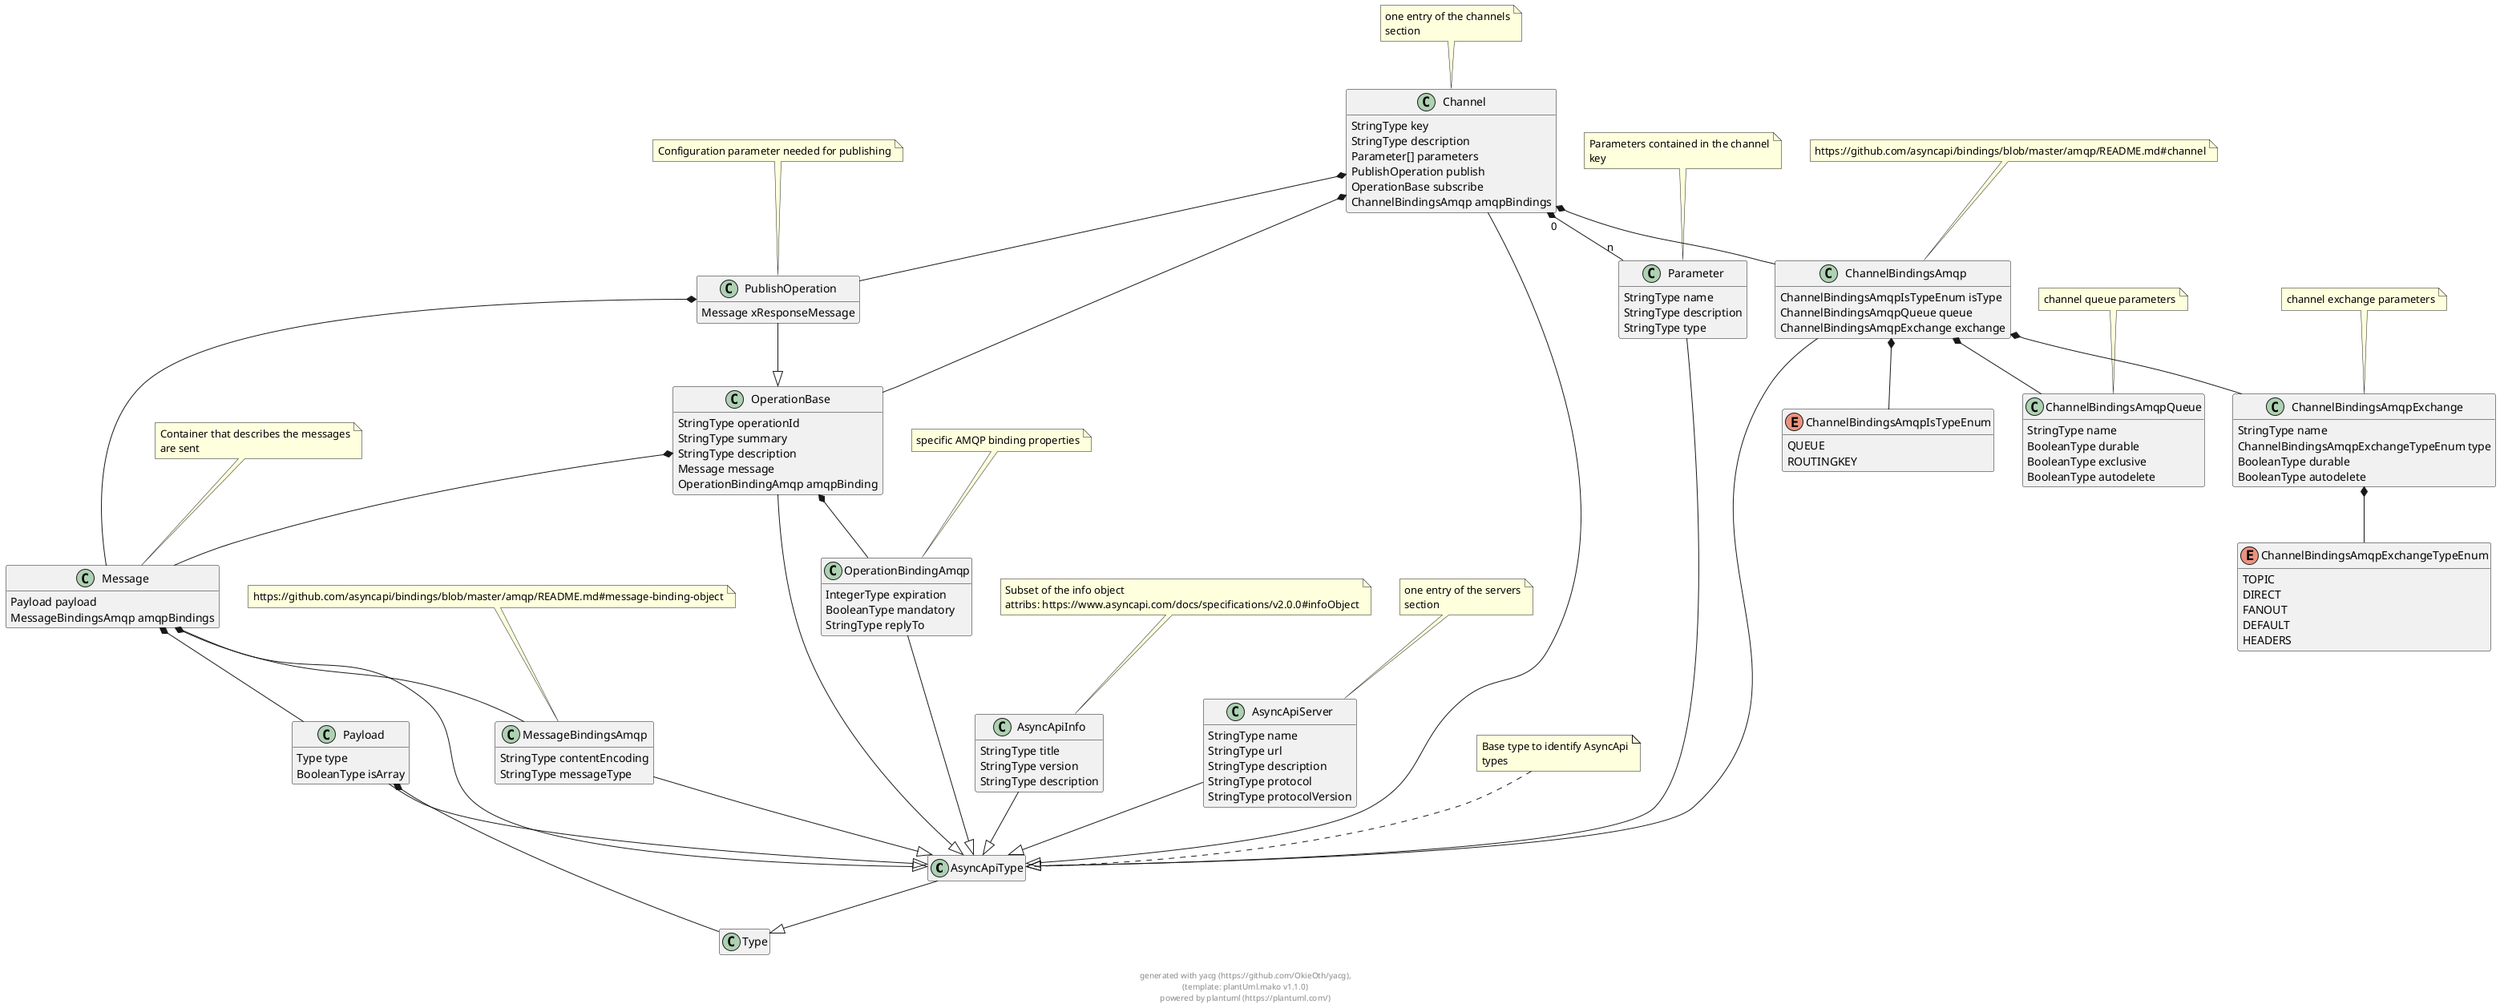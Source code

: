 
@startuml
hide empty methods
hide empty fields

class AsyncApiType {
}

note top: Base type to identify AsyncApi\ntypes

AsyncApiType --|> Type
class OperationBase {
        StringType operationId
        StringType summary
        StringType description
        Message message
        OperationBindingAmqp amqpBinding
}


OperationBase --|> AsyncApiType
class Message {
        Payload payload
        MessageBindingsAmqp amqpBindings
}

note top: Container that describes the messages\nare sent

Message --|> AsyncApiType
class OperationBindingAmqp {
        IntegerType expiration
        BooleanType mandatory
        StringType replyTo
}

note top: specific AMQP binding properties

OperationBindingAmqp --|> AsyncApiType
class AsyncApiInfo {
        StringType title
        StringType version
        StringType description
}

note top: Subset of the info object\nattribs: https://www.asyncapi.com/docs/specifications/v2.0.0#infoObject

AsyncApiInfo --|> AsyncApiType
class AsyncApiServer {
        StringType name
        StringType url
        StringType description
        StringType protocol
        StringType protocolVersion
}

note top: one entry of the servers\nsection

AsyncApiServer --|> AsyncApiType
class Channel {
        StringType key
        StringType description
        Parameter[] parameters
        PublishOperation publish
        OperationBase subscribe
        ChannelBindingsAmqp amqpBindings
}

note top: one entry of the channels\nsection

Channel --|> AsyncApiType
class Parameter {
        StringType name
        StringType description
        StringType type
}

note top: Parameters contained in the channel\nkey

Parameter --|> AsyncApiType
class PublishOperation {
        Message xResponseMessage
}

note top: Configuration parameter needed for publishing

PublishOperation --|> OperationBase
class ChannelBindingsAmqp {
        ChannelBindingsAmqpIsTypeEnum isType
        ChannelBindingsAmqpQueue queue
        ChannelBindingsAmqpExchange exchange
}

note top: https://github.com/asyncapi/bindings/blob/master/amqp/README.md#channel

ChannelBindingsAmqp --|> AsyncApiType
enum ChannelBindingsAmqpIsTypeEnum {
    QUEUE
    ROUTINGKEY
}


class ChannelBindingsAmqpQueue {
        StringType name
        BooleanType durable
        BooleanType exclusive
        BooleanType autodelete
}

note top: channel queue parameters

class ChannelBindingsAmqpExchange {
        StringType name
        ChannelBindingsAmqpExchangeTypeEnum type
        BooleanType durable
        BooleanType autodelete
}

note top: channel exchange parameters

enum ChannelBindingsAmqpExchangeTypeEnum {
    TOPIC
    DIRECT
    FANOUT
    DEFAULT
    HEADERS
}


class Payload {
        Type type
        BooleanType isArray
}


Payload --|> AsyncApiType
class MessageBindingsAmqp {
        StringType contentEncoding
        StringType messageType
}

note top: https://github.com/asyncapi/bindings/blob/master/amqp/README.md#message-binding-object

MessageBindingsAmqp --|> AsyncApiType

    
    



OperationBase  *--  Message
            

OperationBase  *--  OperationBindingAmqp
            

    
Message  *--  Payload
            

Message  *--  MessageBindingsAmqp
            

    



    



    





    


Channel "0" *-- "n" Parameter
            

Channel  *--  PublishOperation
            

Channel  *--  OperationBase
            

Channel  *--  ChannelBindingsAmqp
            

    



    
PublishOperation  *--  Message
            

    
ChannelBindingsAmqp  *--  ChannelBindingsAmqpIsTypeEnum
            

ChannelBindingsAmqp  *--  ChannelBindingsAmqpQueue
            

ChannelBindingsAmqp  *--  ChannelBindingsAmqpExchange
            

    
    




    

ChannelBindingsAmqpExchange  *--  ChannelBindingsAmqpExchangeTypeEnum
            



    
    
Payload  *--  Type
            


    



footer \ngenerated with yacg (https://github.com/OkieOth/yacg),\n(template: plantUml.mako v1.1.0)\npowered by plantuml (https://plantuml.com/)
@enduml